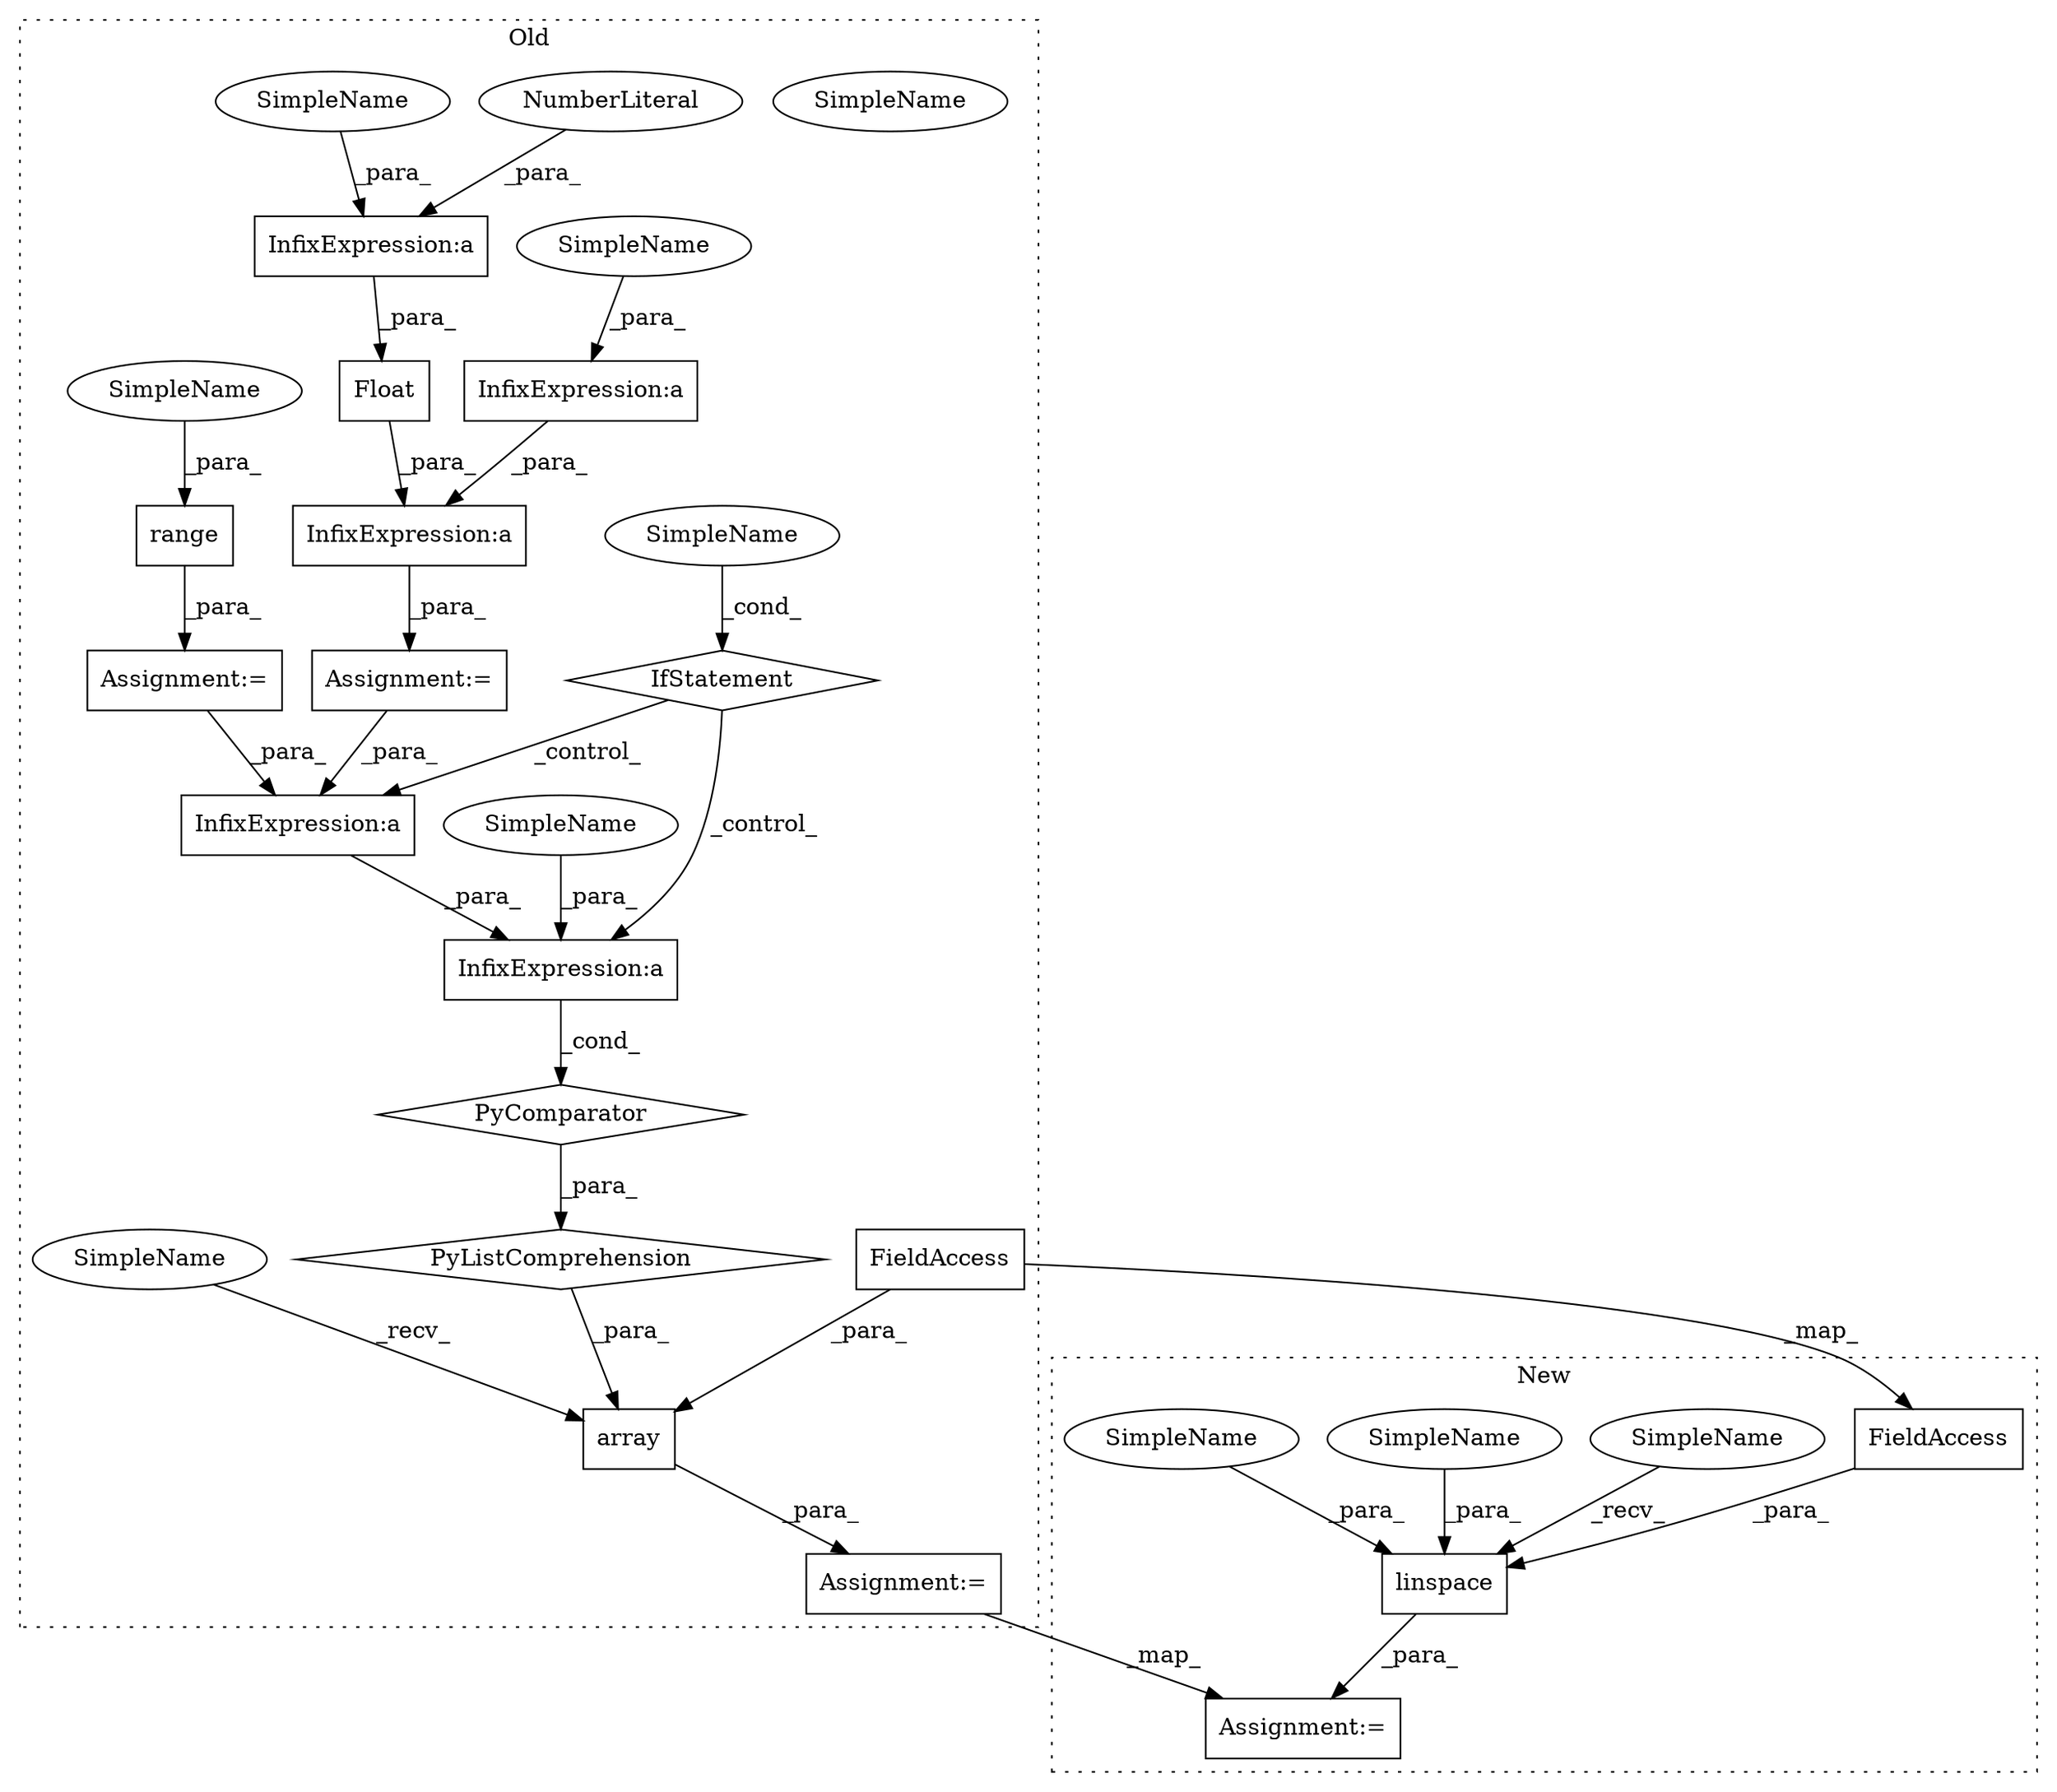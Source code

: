 digraph G {
subgraph cluster0 {
1 [label="PyComparator" a="113" s="5065" l="30" shape="diamond"];
3 [label="PyListComprehension" a="109" s="4984" l="119" shape="diamond"];
4 [label="Assignment:=" a="7" s="5065" l="30" shape="box"];
5 [label="InfixExpression:a" a="27" s="4990" l="3" shape="box"];
6 [label="IfStatement" a="25" s="5065" l="30" shape="diamond"];
7 [label="SimpleName" a="42" s="5090" l="5" shape="ellipse"];
8 [label="InfixExpression:a" a="27" s="4995" l="3" shape="box"];
9 [label="range" a="32" s="5072,5085" l="6,1" shape="box"];
10 [label="InfixExpression:a" a="27" s="4940" l="3" shape="box"];
11 [label="InfixExpression:a" a="27" s="4924" l="3" shape="box"];
12 [label="Float" a="32" s="4927,4944" l="6,1" shape="box"];
13 [label="InfixExpression:a" a="27" s="4915" l="3" shape="box"];
14 [label="NumberLiteral" a="34" s="4943" l="1" shape="ellipse"];
15 [label="array" a="32" s="4967,5111" l="17,1" shape="box"];
16 [label="FieldAccess" a="22" s="5098" l="13" shape="box"];
18 [label="Assignment:=" a="7" s="4907" l="1" shape="box"];
20 [label="Assignment:=" a="7" s="4960" l="1" shape="box"];
21 [label="SimpleName" a="42" s="5090" l="5" shape="ellipse"];
22 [label="SimpleName" a="42" s="4918" l="5" shape="ellipse"];
23 [label="SimpleName" a="42" s="4985" l="5" shape="ellipse"];
24 [label="SimpleName" a="42" s="4933" l="7" shape="ellipse"];
25 [label="SimpleName" a="42" s="5078" l="7" shape="ellipse"];
26 [label="SimpleName" a="42" s="4961" l="5" shape="ellipse"];
label = "Old";
style="dotted";
}
subgraph cluster1 {
2 [label="linspace" a="32" s="4890,4932" l="9,1" shape="box"];
17 [label="FieldAccess" a="22" s="4919" l="13" shape="box"];
19 [label="Assignment:=" a="7" s="4883" l="1" shape="box"];
27 [label="SimpleName" a="42" s="4884" l="5" shape="ellipse"];
28 [label="SimpleName" a="42" s="4899" l="5" shape="ellipse"];
29 [label="SimpleName" a="42" s="4911" l="7" shape="ellipse"];
label = "New";
style="dotted";
}
1 -> 3 [label="_para_"];
2 -> 19 [label="_para_"];
3 -> 15 [label="_para_"];
4 -> 8 [label="_para_"];
5 -> 1 [label="_cond_"];
6 -> 5 [label="_control_"];
6 -> 8 [label="_control_"];
8 -> 5 [label="_para_"];
9 -> 4 [label="_para_"];
10 -> 12 [label="_para_"];
11 -> 18 [label="_para_"];
12 -> 11 [label="_para_"];
13 -> 11 [label="_para_"];
14 -> 10 [label="_para_"];
15 -> 20 [label="_para_"];
16 -> 17 [label="_map_"];
16 -> 15 [label="_para_"];
17 -> 2 [label="_para_"];
18 -> 8 [label="_para_"];
20 -> 19 [label="_map_"];
21 -> 6 [label="_cond_"];
22 -> 13 [label="_para_"];
23 -> 5 [label="_para_"];
24 -> 10 [label="_para_"];
25 -> 9 [label="_para_"];
26 -> 15 [label="_recv_"];
27 -> 2 [label="_recv_"];
28 -> 2 [label="_para_"];
29 -> 2 [label="_para_"];
}